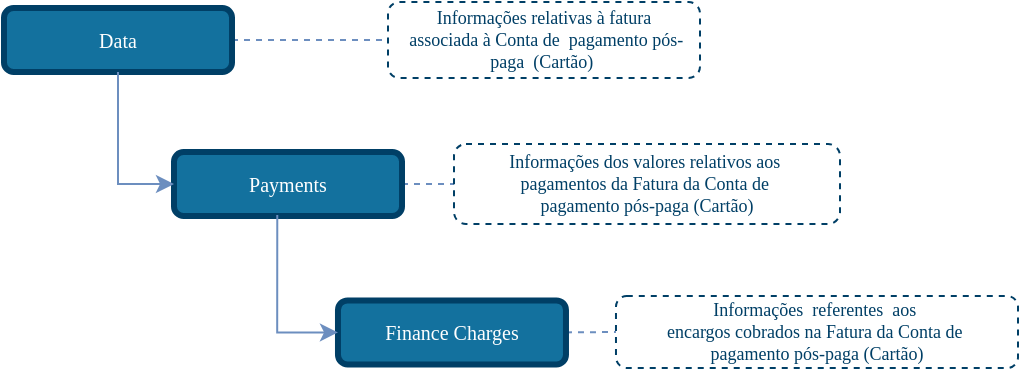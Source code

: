 <mxfile version="14.4.6" type="device"><diagram id="pwx9f-JPc5i2mSrcDJkJ" name="CreditCard_Bills"><mxGraphModel dx="837" dy="436" grid="1" gridSize="10" guides="1" tooltips="1" connect="1" arrows="1" fold="1" page="1" pageScale="1" pageWidth="827" pageHeight="1169" math="0" shadow="0"><root><mxCell id="0"/><mxCell id="1" parent="0"/><mxCell id="7SM82Xgn0hcUYBG6hJO3-5" style="edgeStyle=none;rounded=1;orthogonalLoop=1;jettySize=auto;html=1;entryX=0;entryY=0.5;entryDx=0;entryDy=0;dashed=1;endArrow=none;endFill=0;endSize=6;strokeColor=#6C8EBF;exitX=1;exitY=0.5;exitDx=0;exitDy=0;" parent="1" source="CP8brj2QoUajFCljk4hs-1" target="7SM82Xgn0hcUYBG6hJO3-3" edge="1"><mxGeometry relative="1" as="geometry"><mxPoint x="337" y="268.0" as="sourcePoint"/><mxPoint x="518" y="171" as="targetPoint"/></mxGeometry></mxCell><mxCell id="CP8brj2QoUajFCljk4hs-1" value="Data" style="rounded=1;whiteSpace=wrap;html=1;comic=0;shadow=0;backgroundOutline=0;snapToPoint=0;fixDash=0;strokeWidth=3;fontFamily=Verdana;fontStyle=0;labelBackgroundColor=none;labelBorderColor=none;fontSize=10;fillColor=#13719E;strokeColor=#003F66;fontColor=#ffffff;" parent="1" vertex="1"><mxGeometry x="118" y="84" width="114" height="32" as="geometry"/></mxCell><mxCell id="7SM82Xgn0hcUYBG6hJO3-3" value="&lt;font&gt;Informações relativas à&lt;span&gt;&amp;nbsp;fatura&lt;br&gt;&lt;/span&gt;&lt;span&gt;&amp;nbsp;associada à Conta de&amp;nbsp; pagamento pós-paga&lt;/span&gt;&amp;nbsp; (Cartão)&amp;nbsp;&lt;/font&gt;" style="rounded=1;whiteSpace=wrap;html=1;shadow=0;comic=0;strokeColor=#003F66;strokeWidth=1;fillColor=#ffffff;fontFamily=Verdana;fontSize=9;fontColor=#003F66;dashed=1;spacingLeft=5;spacing=0;spacingRight=5;spacingBottom=5;spacingTop=5;align=center;verticalAlign=middle;gradientColor=#ffffff;" parent="1" vertex="1"><mxGeometry x="310" y="81" width="156" height="38" as="geometry"/></mxCell><mxCell id="nGgCtm6F5f6sYQJL1nIq-1" style="edgeStyle=none;rounded=1;orthogonalLoop=1;jettySize=auto;html=1;entryX=0;entryY=0.5;entryDx=0;entryDy=0;dashed=1;endArrow=none;endFill=0;endSize=6;strokeColor=#6C8EBF;exitX=1;exitY=0.5;exitDx=0;exitDy=0;" parent="1" source="nGgCtm6F5f6sYQJL1nIq-3" target="nGgCtm6F5f6sYQJL1nIq-2" edge="1"><mxGeometry relative="1" as="geometry"><mxPoint x="332" y="204.0" as="sourcePoint"/><mxPoint x="513" y="107" as="targetPoint"/></mxGeometry></mxCell><mxCell id="nGgCtm6F5f6sYQJL1nIq-2" value="&lt;font style=&quot;font-size: 9px&quot;&gt;Informações dos&amp;nbsp;&lt;/font&gt;&lt;span&gt;valores relativos aos&amp;nbsp;&lt;/span&gt;&lt;div&gt;pagamentos da Fatura da Conta de&amp;nbsp;&lt;/div&gt;&lt;div&gt;pagamento pós-paga (Cartão)&lt;/div&gt;" style="rounded=1;whiteSpace=wrap;html=1;shadow=0;comic=0;strokeColor=#003F66;strokeWidth=1;fillColor=#ffffff;fontFamily=Verdana;fontSize=9;fontColor=#003F66;dashed=1;spacingLeft=5;spacing=0;spacingRight=5;spacingBottom=5;spacingTop=5;align=center;verticalAlign=middle;gradientColor=#ffffff;" parent="1" vertex="1"><mxGeometry x="343" y="152" width="193" height="40" as="geometry"/></mxCell><mxCell id="nGgCtm6F5f6sYQJL1nIq-3" value="Payments" style="rounded=1;whiteSpace=wrap;html=1;comic=0;shadow=0;backgroundOutline=0;snapToPoint=0;fixDash=0;strokeWidth=3;fontFamily=Verdana;fontStyle=0;labelBackgroundColor=none;labelBorderColor=none;fontSize=10;fillColor=#13719E;strokeColor=#003F66;fontColor=#ffffff;" parent="1" vertex="1"><mxGeometry x="203" y="156" width="114" height="32" as="geometry"/></mxCell><mxCell id="nGgCtm6F5f6sYQJL1nIq-4" style="edgeStyle=orthogonalEdgeStyle;rounded=0;orthogonalLoop=1;jettySize=auto;html=1;entryX=0;entryY=0.5;entryDx=0;entryDy=0;strokeColor=#6C8EBF;endArrow=classic;endFill=1;exitX=0.5;exitY=1;exitDx=0;exitDy=0;" parent="1" source="CP8brj2QoUajFCljk4hs-1" target="nGgCtm6F5f6sYQJL1nIq-3" edge="1"><mxGeometry relative="1" as="geometry"><mxPoint x="203" y="140" as="sourcePoint"/><mxPoint x="175" y="113" as="targetPoint"/></mxGeometry></mxCell><mxCell id="nGgCtm6F5f6sYQJL1nIq-5" style="edgeStyle=none;rounded=1;orthogonalLoop=1;jettySize=auto;html=1;entryX=0;entryY=0.5;entryDx=0;entryDy=0;dashed=1;endArrow=none;endFill=0;endSize=6;strokeColor=#6C8EBF;exitX=1;exitY=0.5;exitDx=0;exitDy=0;" parent="1" source="nGgCtm6F5f6sYQJL1nIq-7" target="nGgCtm6F5f6sYQJL1nIq-6" edge="1"><mxGeometry relative="1" as="geometry"><mxPoint x="413.99" y="278.2" as="sourcePoint"/><mxPoint x="594.99" y="181.2" as="targetPoint"/></mxGeometry></mxCell><mxCell id="nGgCtm6F5f6sYQJL1nIq-6" value="&lt;font style=&quot;font-size: 9px&quot;&gt;Informações&amp;nbsp; referentes&amp;nbsp;&lt;/font&gt;&lt;span&gt;&amp;nbsp;aos&amp;nbsp;&lt;/span&gt;&lt;div&gt;encargos cobrados na Fatura da Conta de&amp;nbsp;&lt;/div&gt;&lt;div&gt;pagamento pós-paga (Cartão)&lt;/div&gt;" style="rounded=1;whiteSpace=wrap;html=1;shadow=0;comic=0;strokeColor=#003F66;strokeWidth=1;fillColor=#ffffff;fontFamily=Verdana;fontSize=9;fontColor=#003F66;dashed=1;spacingLeft=5;spacing=0;spacingRight=5;spacingBottom=5;spacingTop=5;align=center;verticalAlign=middle;gradientColor=#ffffff;" parent="1" vertex="1"><mxGeometry x="423.99" y="228" width="201.01" height="36" as="geometry"/></mxCell><mxCell id="nGgCtm6F5f6sYQJL1nIq-7" value="Finance Charges" style="rounded=1;whiteSpace=wrap;html=1;comic=0;shadow=0;backgroundOutline=0;snapToPoint=0;fixDash=0;strokeWidth=3;fontFamily=Verdana;fontStyle=0;labelBackgroundColor=none;labelBorderColor=none;fontSize=10;fillColor=#13719E;strokeColor=#003F66;fontColor=#ffffff;" parent="1" vertex="1"><mxGeometry x="284.99" y="230.2" width="114" height="32" as="geometry"/></mxCell><mxCell id="nGgCtm6F5f6sYQJL1nIq-8" style="edgeStyle=orthogonalEdgeStyle;rounded=0;orthogonalLoop=1;jettySize=auto;html=1;exitX=0.453;exitY=0.984;exitDx=0;exitDy=0;entryX=0;entryY=0.5;entryDx=0;entryDy=0;strokeColor=#6C8EBF;endArrow=classic;endFill=1;exitPerimeter=0;" parent="1" source="nGgCtm6F5f6sYQJL1nIq-3" target="nGgCtm6F5f6sYQJL1nIq-7" edge="1"><mxGeometry relative="1" as="geometry"><mxPoint x="246.004" y="197.032" as="sourcePoint"/><mxPoint x="256.99" y="190.2" as="targetPoint"/></mxGeometry></mxCell></root></mxGraphModel></diagram></mxfile>